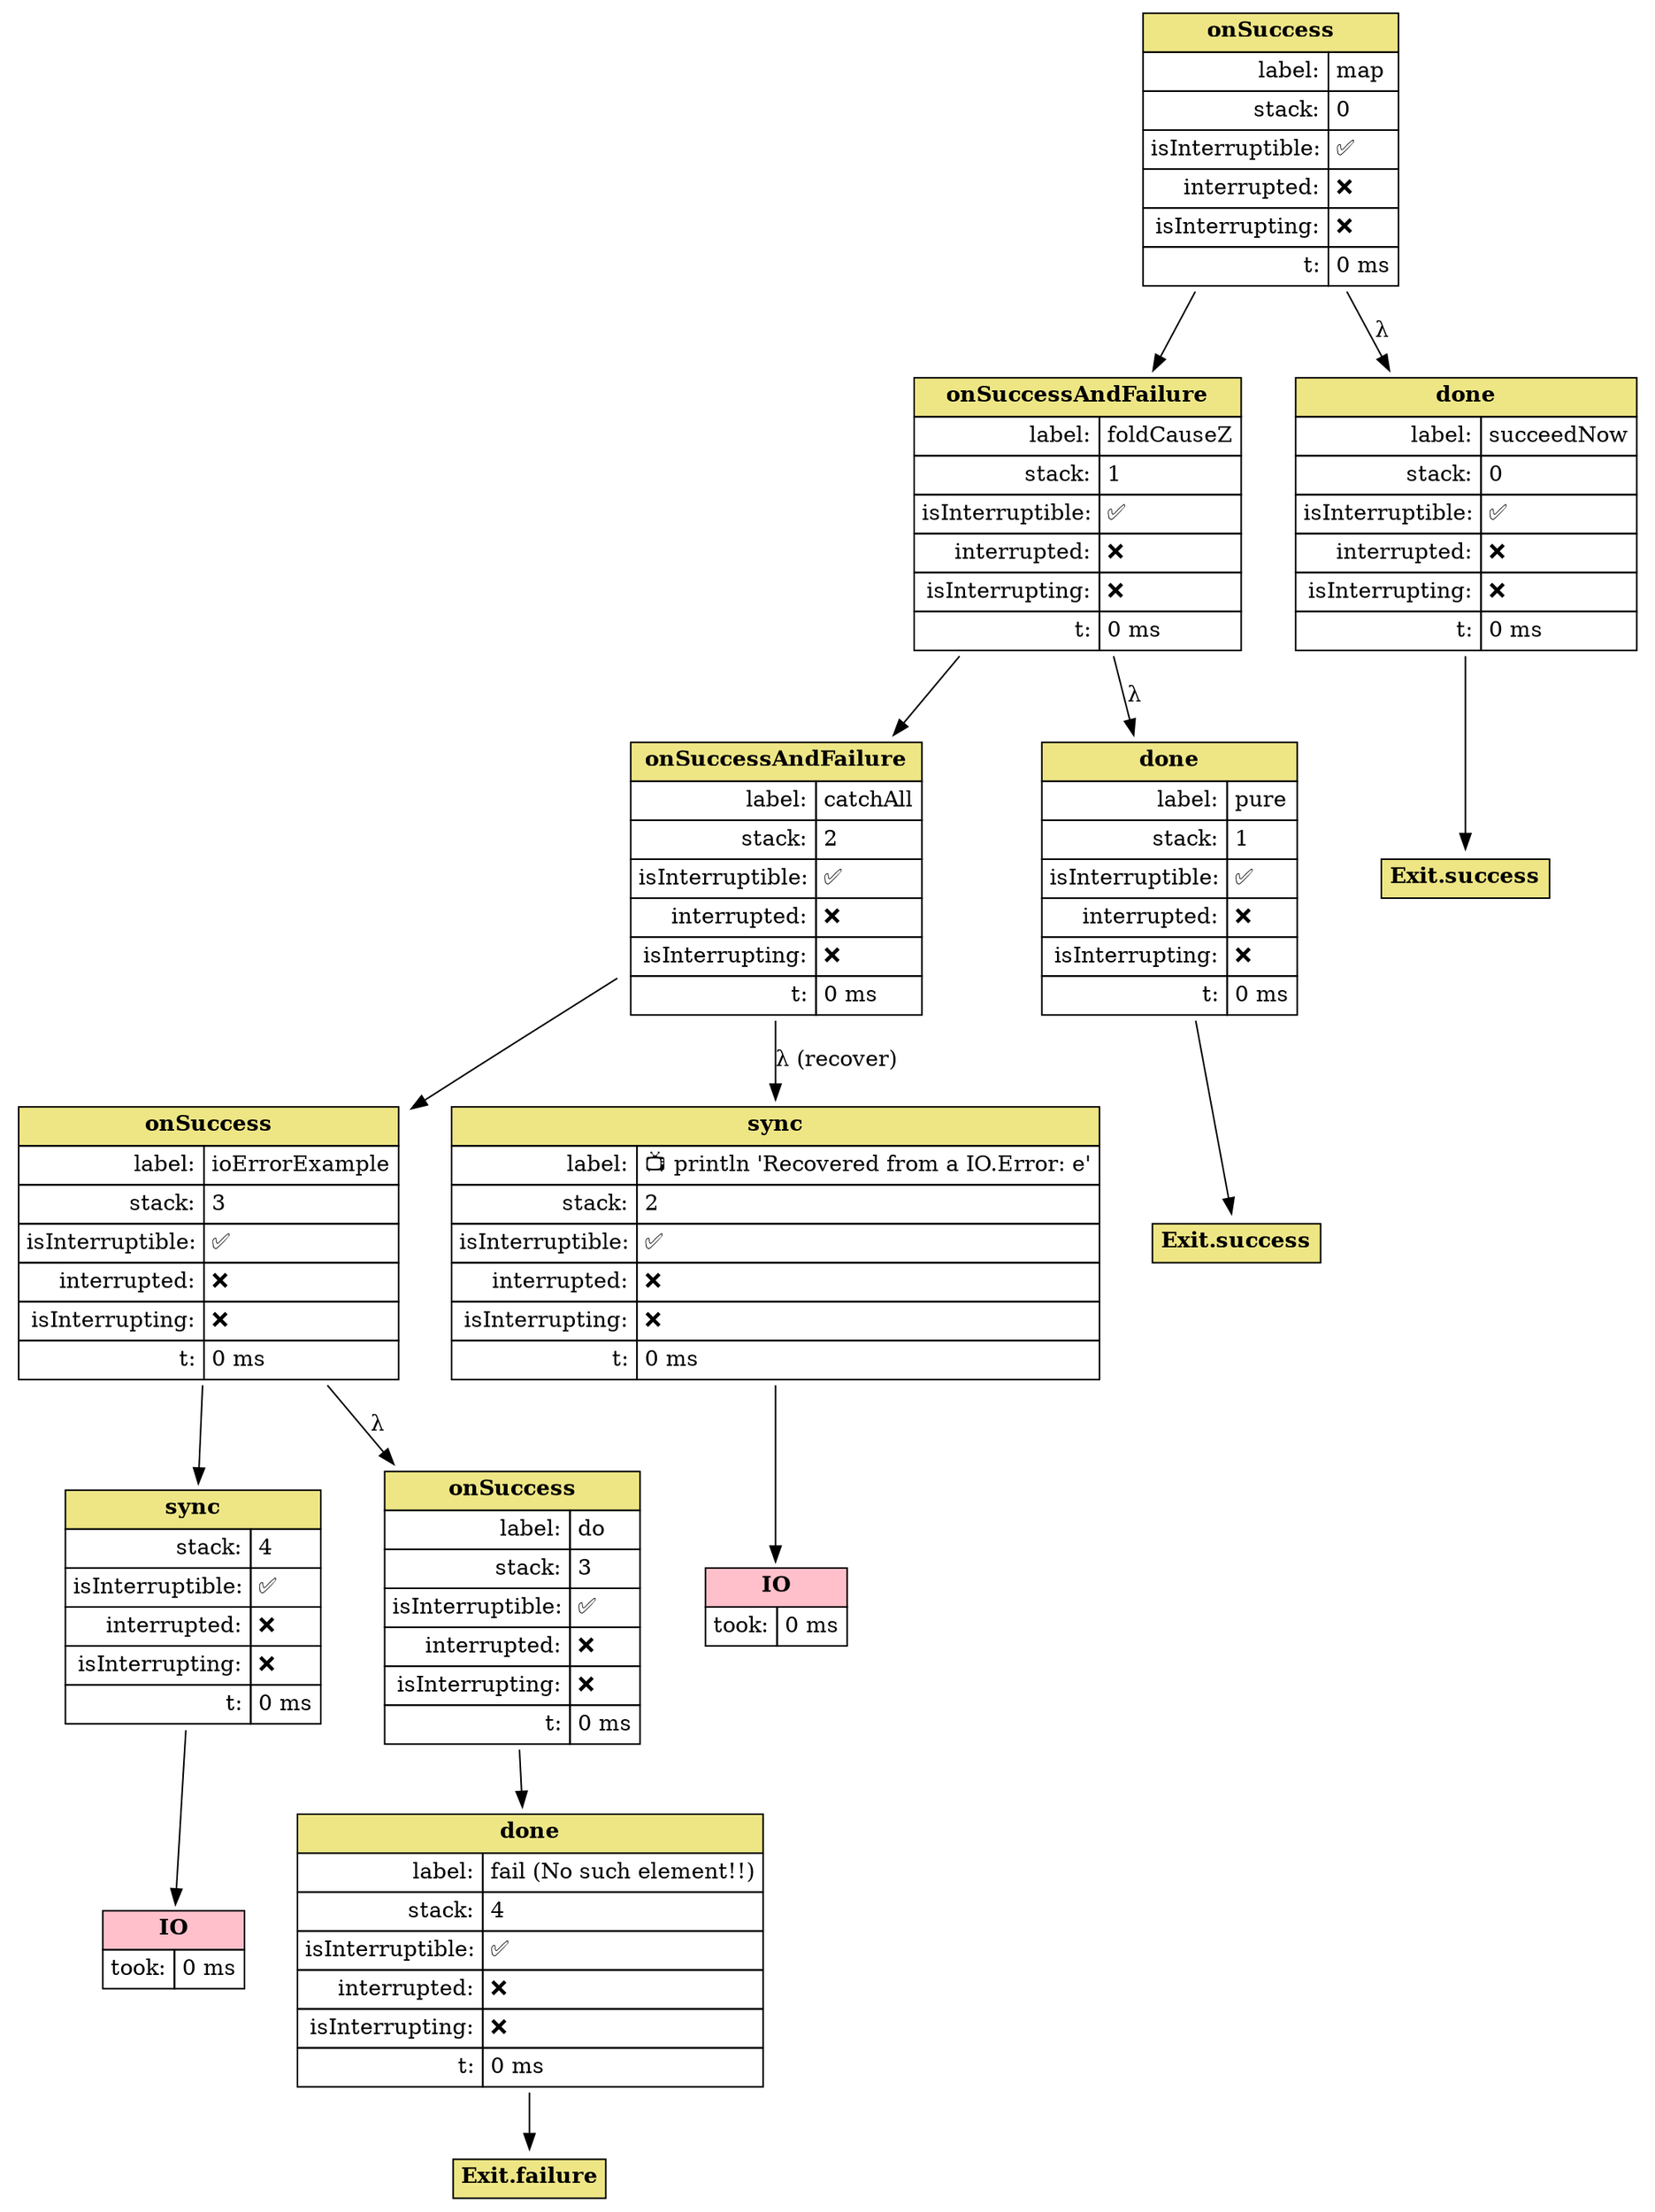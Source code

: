 digraph D {  node [shape=box]
"-main-11515-138274534155666" [shape=none, label=<<table CELLPADDING="4" BORDER="0" CELLBORDER="1" CELLSPACING="0"><tr><td BGCOLOR="khaki2" colspan='2'><b>onSuccess</b></td></tr><tr><td align='right'>label:</td><td align='left'>map</td></tr><tr><td align='right'>stack:</td><td align='left'>0</td></tr><tr><td align='right'>isInterruptible:</td><td align='left'>✅</td></tr><tr><td align='right'>interrupted:</td><td align='left'>❌</td></tr><tr><td align='right'>isInterrupting:</td><td align='left'>❌</td></tr><tr><td align='right'>t:</td><td align='left'>0 ms</td></tr></table>> ]
  "-main-11515-138274534155666" -> "-main-11515-138274534216291" 
"-main-11515-138274534216291" [shape=none, label=<<table CELLPADDING="4" BORDER="0" CELLBORDER="1" CELLSPACING="0"><tr><td BGCOLOR="khaki2" colspan='2'><b>onSuccessAndFailure</b></td></tr><tr><td align='right'>label:</td><td align='left'>foldCauseZ</td></tr><tr><td align='right'>stack:</td><td align='left'>1</td></tr><tr><td align='right'>isInterruptible:</td><td align='left'>✅</td></tr><tr><td align='right'>interrupted:</td><td align='left'>❌</td></tr><tr><td align='right'>isInterrupting:</td><td align='left'>❌</td></tr><tr><td align='right'>t:</td><td align='left'>0 ms</td></tr></table>> ]
  "-main-11515-138274534216291" -> "-main-11515-138274534254333" 
"-main-11515-138274534254333" [shape=none, label=<<table CELLPADDING="4" BORDER="0" CELLBORDER="1" CELLSPACING="0"><tr><td BGCOLOR="khaki2" colspan='2'><b>onSuccessAndFailure</b></td></tr><tr><td align='right'>label:</td><td align='left'>catchAll</td></tr><tr><td align='right'>stack:</td><td align='left'>2</td></tr><tr><td align='right'>isInterruptible:</td><td align='left'>✅</td></tr><tr><td align='right'>interrupted:</td><td align='left'>❌</td></tr><tr><td align='right'>isInterrupting:</td><td align='left'>❌</td></tr><tr><td align='right'>t:</td><td align='left'>0 ms</td></tr></table>> ]
  "-main-11515-138274534254333" -> "-main-11515-138274534280791" 
"-main-11515-138274534280791" [shape=none, label=<<table CELLPADDING="4" BORDER="0" CELLBORDER="1" CELLSPACING="0"><tr><td BGCOLOR="khaki2" colspan='2'><b>onSuccess</b></td></tr><tr><td align='right'>label:</td><td align='left'>ioErrorExample</td></tr><tr><td align='right'>stack:</td><td align='left'>3</td></tr><tr><td align='right'>isInterruptible:</td><td align='left'>✅</td></tr><tr><td align='right'>interrupted:</td><td align='left'>❌</td></tr><tr><td align='right'>isInterrupting:</td><td align='left'>❌</td></tr><tr><td align='right'>t:</td><td align='left'>0 ms</td></tr></table>> ]
  "-main-11515-138274534280791" -> "-main-11515-138274534306833" 
"-main-11515-138274534306833" [shape=none, label=<<table CELLPADDING="4" BORDER="0" CELLBORDER="1" CELLSPACING="0"><tr><td BGCOLOR="khaki2" colspan='2'><b>sync</b></td></tr><tr><td align='right'>stack:</td><td align='left'>4</td></tr><tr><td align='right'>isInterruptible:</td><td align='left'>✅</td></tr><tr><td align='right'>interrupted:</td><td align='left'>❌</td></tr><tr><td align='right'>isInterrupting:</td><td align='left'>❌</td></tr><tr><td align='right'>t:</td><td align='left'>0 ms</td></tr></table>> ]
"-main-11515-138274534341708" [shape=none, label=<<table CELLPADDING="4" BORDER="0" CELLBORDER="1" CELLSPACING="0"><tr><td BGCOLOR="pink" colspan='2'><b>IO</b></td></tr><tr><td align='right'>took:</td><td align='left'>0 ms</td></tr></table>> ]
  "-main-11515-138274534306833" -> "-main-11515-138274534341708" 
  "-main-11515-138274534280791" -> "-main-11515-138274534361000" [label = "λ"]
"-main-11515-138274534361000" [shape=none, label=<<table CELLPADDING="4" BORDER="0" CELLBORDER="1" CELLSPACING="0"><tr><td BGCOLOR="khaki2" colspan='2'><b>onSuccess</b></td></tr><tr><td align='right'>label:</td><td align='left'>do</td></tr><tr><td align='right'>stack:</td><td align='left'>3</td></tr><tr><td align='right'>isInterruptible:</td><td align='left'>✅</td></tr><tr><td align='right'>interrupted:</td><td align='left'>❌</td></tr><tr><td align='right'>isInterrupting:</td><td align='left'>❌</td></tr><tr><td align='right'>t:</td><td align='left'>0 ms</td></tr></table>> ]
  "-main-11515-138274534361000" -> "-main-11515-138274534457541" 
"-main-11515-138274534457541" [shape=none, label=<<table CELLPADDING="4" BORDER="0" CELLBORDER="1" CELLSPACING="0"><tr><td BGCOLOR="khaki2" colspan='2'><b>done</b></td></tr><tr><td align='right'>label:</td><td align='left'>fail (No such element!!)</td></tr><tr><td align='right'>stack:</td><td align='left'>4</td></tr><tr><td align='right'>isInterruptible:</td><td align='left'>✅</td></tr><tr><td align='right'>interrupted:</td><td align='left'>❌</td></tr><tr><td align='right'>isInterrupting:</td><td align='left'>❌</td></tr><tr><td align='right'>t:</td><td align='left'>0 ms</td></tr></table>> ]
"-main-11515-138274534486541" [shape=none, label=<<table CELLPADDING="4" BORDER="0" CELLBORDER="1" CELLSPACING="0"><tr><td BGCOLOR="khaki2" colspan='2'><b>Exit.failure</b></td></tr></table>> ]
  "-main-11515-138274534457541" -> "-main-11515-138274534486541" 
  "-main-11515-138274534254333" -> "-main-11515-138274534510833" [label = "λ (recover)"]
"-main-11515-138274534510833" [shape=none, label=<<table CELLPADDING="4" BORDER="0" CELLBORDER="1" CELLSPACING="0"><tr><td BGCOLOR="khaki2" colspan='2'><b>sync</b></td></tr><tr><td align='right'>label:</td><td align='left'>📺 println 'Recovered from a IO.Error: e'</td></tr><tr><td align='right'>stack:</td><td align='left'>2</td></tr><tr><td align='right'>isInterruptible:</td><td align='left'>✅</td></tr><tr><td align='right'>interrupted:</td><td align='left'>❌</td></tr><tr><td align='right'>isInterrupting:</td><td align='left'>❌</td></tr><tr><td align='right'>t:</td><td align='left'>0 ms</td></tr></table>> ]
"-main-11515-138274534554166" [shape=none, label=<<table CELLPADDING="4" BORDER="0" CELLBORDER="1" CELLSPACING="0"><tr><td BGCOLOR="pink" colspan='2'><b>IO</b></td></tr><tr><td align='right'>took:</td><td align='left'>0 ms</td></tr></table>> ]
  "-main-11515-138274534510833" -> "-main-11515-138274534554166" 
  "-main-11515-138274534216291" -> "-main-11515-138274534564583" [label = "λ"]
"-main-11515-138274534564583" [shape=none, label=<<table CELLPADDING="4" BORDER="0" CELLBORDER="1" CELLSPACING="0"><tr><td BGCOLOR="khaki2" colspan='2'><b>done</b></td></tr><tr><td align='right'>label:</td><td align='left'>pure</td></tr><tr><td align='right'>stack:</td><td align='left'>1</td></tr><tr><td align='right'>isInterruptible:</td><td align='left'>✅</td></tr><tr><td align='right'>interrupted:</td><td align='left'>❌</td></tr><tr><td align='right'>isInterrupting:</td><td align='left'>❌</td></tr><tr><td align='right'>t:</td><td align='left'>0 ms</td></tr></table>> ]
"-main-11515-138274534587333" [shape=none, label=<<table CELLPADDING="4" BORDER="0" CELLBORDER="1" CELLSPACING="0"><tr><td BGCOLOR="khaki2" colspan='2'><b>Exit.success</b></td></tr></table>> ]
  "-main-11515-138274534564583" -> "-main-11515-138274534587333" 
  "-main-11515-138274534155666" -> "-main-11515-138274534599125" [label = "λ"]
"-main-11515-138274534599125" [shape=none, label=<<table CELLPADDING="4" BORDER="0" CELLBORDER="1" CELLSPACING="0"><tr><td BGCOLOR="khaki2" colspan='2'><b>done</b></td></tr><tr><td align='right'>label:</td><td align='left'>succeedNow</td></tr><tr><td align='right'>stack:</td><td align='left'>0</td></tr><tr><td align='right'>isInterruptible:</td><td align='left'>✅</td></tr><tr><td align='right'>interrupted:</td><td align='left'>❌</td></tr><tr><td align='right'>isInterrupting:</td><td align='left'>❌</td></tr><tr><td align='right'>t:</td><td align='left'>0 ms</td></tr></table>> ]
"-main-11515-138274534617833" [shape=none, label=<<table CELLPADDING="4" BORDER="0" CELLBORDER="1" CELLSPACING="0"><tr><td BGCOLOR="khaki2" colspan='2'><b>Exit.success</b></td></tr></table>> ]
  "-main-11515-138274534599125" -> "-main-11515-138274534617833" 
}

